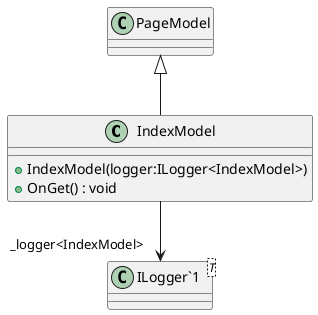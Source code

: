 @startuml
class IndexModel {
    + IndexModel(logger:ILogger<IndexModel>)
    + OnGet() : void
}
class "ILogger`1"<T> {
}
PageModel <|-- IndexModel
IndexModel --> "_logger<IndexModel>" "ILogger`1"
@enduml
